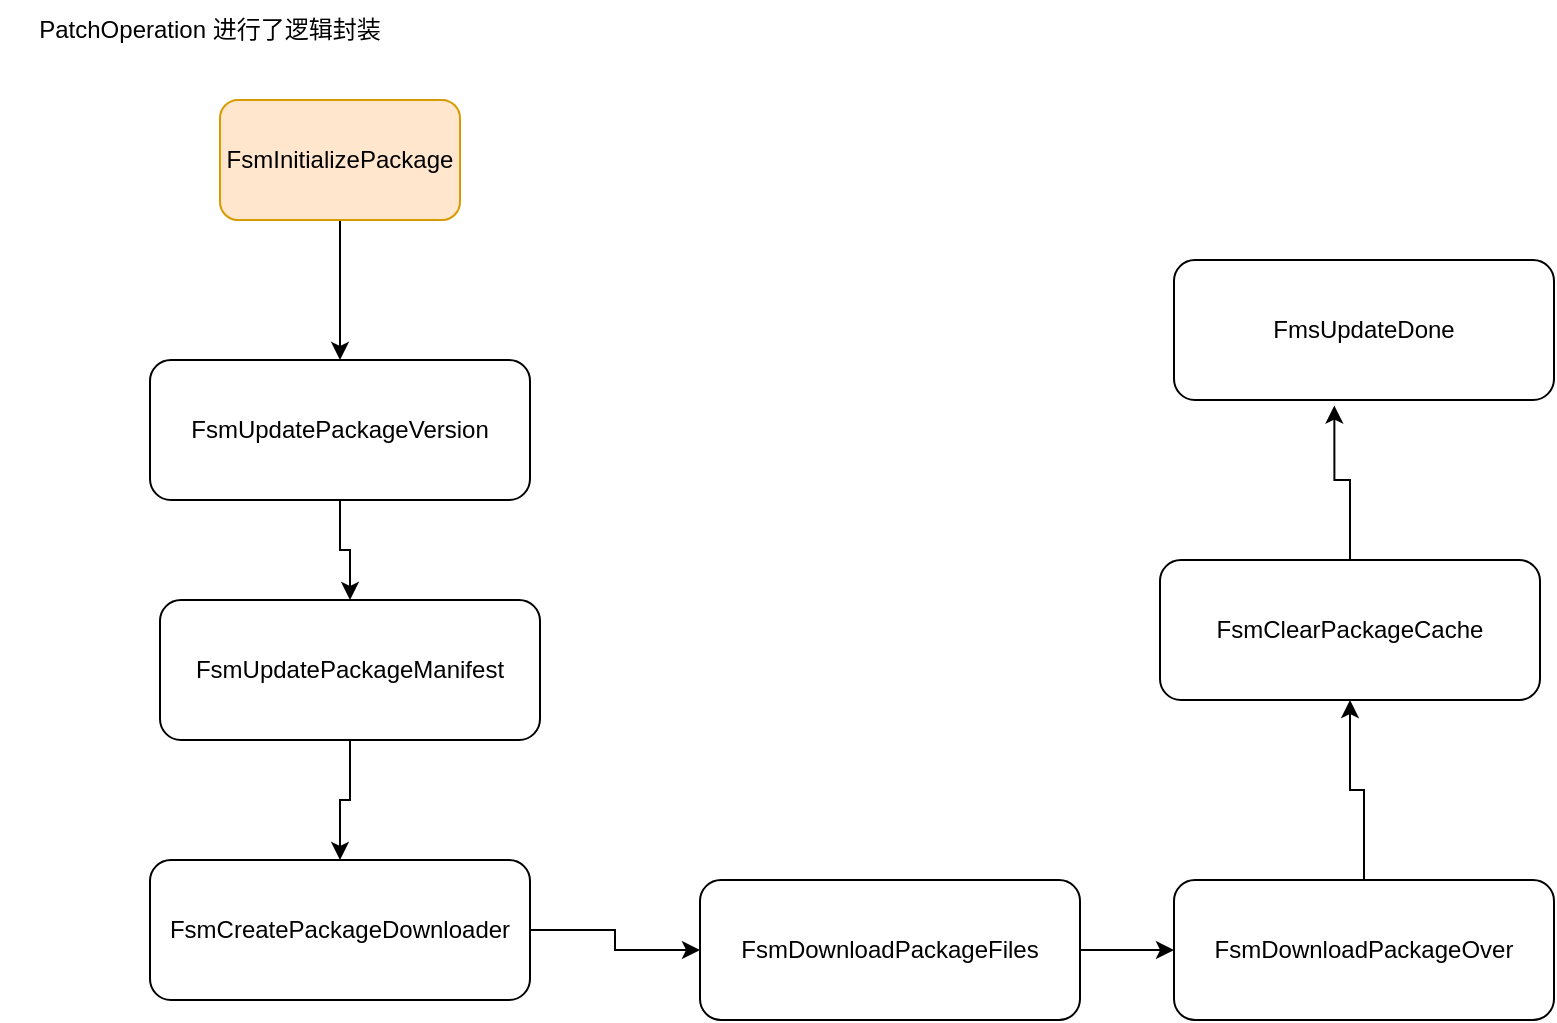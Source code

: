 <mxfile version="21.2.1" type="device">
  <diagram id="C5RBs43oDa-KdzZeNtuy" name="Page-1">
    <mxGraphModel dx="1050" dy="629" grid="1" gridSize="10" guides="1" tooltips="1" connect="1" arrows="1" fold="1" page="1" pageScale="1" pageWidth="827" pageHeight="1169" math="0" shadow="0">
      <root>
        <mxCell id="WIyWlLk6GJQsqaUBKTNV-0" />
        <mxCell id="WIyWlLk6GJQsqaUBKTNV-1" parent="WIyWlLk6GJQsqaUBKTNV-0" />
        <mxCell id="7aC3aS_H9qBrG9DA6CU1-0" value="PatchOperation 进行了逻辑封装" style="text;html=1;strokeColor=none;fillColor=none;align=center;verticalAlign=middle;whiteSpace=wrap;rounded=0;" vertex="1" parent="WIyWlLk6GJQsqaUBKTNV-1">
          <mxGeometry x="50" y="10" width="210" height="30" as="geometry" />
        </mxCell>
        <mxCell id="7aC3aS_H9qBrG9DA6CU1-15" style="edgeStyle=orthogonalEdgeStyle;rounded=0;orthogonalLoop=1;jettySize=auto;html=1;" edge="1" parent="WIyWlLk6GJQsqaUBKTNV-1" source="7aC3aS_H9qBrG9DA6CU1-2" target="7aC3aS_H9qBrG9DA6CU1-3">
          <mxGeometry relative="1" as="geometry" />
        </mxCell>
        <mxCell id="7aC3aS_H9qBrG9DA6CU1-2" value="FsmInitializePackage" style="rounded=1;whiteSpace=wrap;html=1;fillColor=#ffe6cc;strokeColor=#d79b00;" vertex="1" parent="WIyWlLk6GJQsqaUBKTNV-1">
          <mxGeometry x="160" y="60" width="120" height="60" as="geometry" />
        </mxCell>
        <mxCell id="7aC3aS_H9qBrG9DA6CU1-16" style="edgeStyle=orthogonalEdgeStyle;rounded=0;orthogonalLoop=1;jettySize=auto;html=1;entryX=0.5;entryY=0;entryDx=0;entryDy=0;" edge="1" parent="WIyWlLk6GJQsqaUBKTNV-1" source="7aC3aS_H9qBrG9DA6CU1-3" target="7aC3aS_H9qBrG9DA6CU1-6">
          <mxGeometry relative="1" as="geometry" />
        </mxCell>
        <mxCell id="7aC3aS_H9qBrG9DA6CU1-3" value="FsmUpdatePackageVersion" style="rounded=1;whiteSpace=wrap;html=1;" vertex="1" parent="WIyWlLk6GJQsqaUBKTNV-1">
          <mxGeometry x="125" y="190" width="190" height="70" as="geometry" />
        </mxCell>
        <mxCell id="7aC3aS_H9qBrG9DA6CU1-17" style="edgeStyle=orthogonalEdgeStyle;rounded=0;orthogonalLoop=1;jettySize=auto;html=1;" edge="1" parent="WIyWlLk6GJQsqaUBKTNV-1" source="7aC3aS_H9qBrG9DA6CU1-6" target="7aC3aS_H9qBrG9DA6CU1-7">
          <mxGeometry relative="1" as="geometry" />
        </mxCell>
        <mxCell id="7aC3aS_H9qBrG9DA6CU1-6" value="FsmUpdatePackageManifest" style="rounded=1;whiteSpace=wrap;html=1;" vertex="1" parent="WIyWlLk6GJQsqaUBKTNV-1">
          <mxGeometry x="130" y="310" width="190" height="70" as="geometry" />
        </mxCell>
        <mxCell id="7aC3aS_H9qBrG9DA6CU1-18" style="edgeStyle=orthogonalEdgeStyle;rounded=0;orthogonalLoop=1;jettySize=auto;html=1;" edge="1" parent="WIyWlLk6GJQsqaUBKTNV-1" source="7aC3aS_H9qBrG9DA6CU1-7" target="7aC3aS_H9qBrG9DA6CU1-9">
          <mxGeometry relative="1" as="geometry" />
        </mxCell>
        <mxCell id="7aC3aS_H9qBrG9DA6CU1-7" value="FsmCreatePackageDownloader" style="rounded=1;whiteSpace=wrap;html=1;" vertex="1" parent="WIyWlLk6GJQsqaUBKTNV-1">
          <mxGeometry x="125" y="440" width="190" height="70" as="geometry" />
        </mxCell>
        <mxCell id="7aC3aS_H9qBrG9DA6CU1-19" style="edgeStyle=orthogonalEdgeStyle;rounded=0;orthogonalLoop=1;jettySize=auto;html=1;entryX=0;entryY=0.5;entryDx=0;entryDy=0;" edge="1" parent="WIyWlLk6GJQsqaUBKTNV-1" source="7aC3aS_H9qBrG9DA6CU1-9" target="7aC3aS_H9qBrG9DA6CU1-11">
          <mxGeometry relative="1" as="geometry" />
        </mxCell>
        <mxCell id="7aC3aS_H9qBrG9DA6CU1-9" value="FsmDownloadPackageFiles" style="rounded=1;whiteSpace=wrap;html=1;" vertex="1" parent="WIyWlLk6GJQsqaUBKTNV-1">
          <mxGeometry x="400" y="450" width="190" height="70" as="geometry" />
        </mxCell>
        <mxCell id="7aC3aS_H9qBrG9DA6CU1-20" style="edgeStyle=orthogonalEdgeStyle;rounded=0;orthogonalLoop=1;jettySize=auto;html=1;entryX=0.5;entryY=1;entryDx=0;entryDy=0;" edge="1" parent="WIyWlLk6GJQsqaUBKTNV-1" source="7aC3aS_H9qBrG9DA6CU1-11" target="7aC3aS_H9qBrG9DA6CU1-12">
          <mxGeometry relative="1" as="geometry" />
        </mxCell>
        <mxCell id="7aC3aS_H9qBrG9DA6CU1-11" value="FsmDownloadPackageOver" style="rounded=1;whiteSpace=wrap;html=1;" vertex="1" parent="WIyWlLk6GJQsqaUBKTNV-1">
          <mxGeometry x="637" y="450" width="190" height="70" as="geometry" />
        </mxCell>
        <mxCell id="7aC3aS_H9qBrG9DA6CU1-21" style="edgeStyle=orthogonalEdgeStyle;rounded=0;orthogonalLoop=1;jettySize=auto;html=1;entryX=0.422;entryY=1.04;entryDx=0;entryDy=0;entryPerimeter=0;" edge="1" parent="WIyWlLk6GJQsqaUBKTNV-1" source="7aC3aS_H9qBrG9DA6CU1-12" target="7aC3aS_H9qBrG9DA6CU1-14">
          <mxGeometry relative="1" as="geometry" />
        </mxCell>
        <mxCell id="7aC3aS_H9qBrG9DA6CU1-12" value="FsmClearPackageCache" style="rounded=1;whiteSpace=wrap;html=1;" vertex="1" parent="WIyWlLk6GJQsqaUBKTNV-1">
          <mxGeometry x="630" y="290" width="190" height="70" as="geometry" />
        </mxCell>
        <mxCell id="7aC3aS_H9qBrG9DA6CU1-14" value="FmsUpdateDone" style="rounded=1;whiteSpace=wrap;html=1;" vertex="1" parent="WIyWlLk6GJQsqaUBKTNV-1">
          <mxGeometry x="637" y="140" width="190" height="70" as="geometry" />
        </mxCell>
      </root>
    </mxGraphModel>
  </diagram>
</mxfile>
